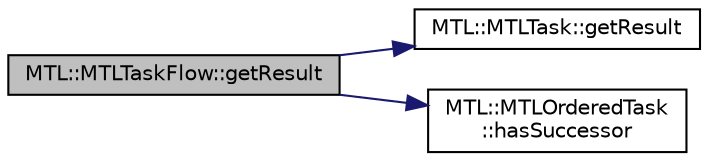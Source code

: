 digraph "MTL::MTLTaskFlow::getResult"
{
 // LATEX_PDF_SIZE
  edge [fontname="Helvetica",fontsize="10",labelfontname="Helvetica",labelfontsize="10"];
  node [fontname="Helvetica",fontsize="10",shape=record];
  rankdir="LR";
  Node1 [label="MTL::MTLTaskFlow::getResult",height=0.2,width=0.4,color="black", fillcolor="grey75", style="filled", fontcolor="black",tooltip="Get the Result object."];
  Node1 -> Node2 [color="midnightblue",fontsize="10",style="solid",fontname="Helvetica"];
  Node2 [label="MTL::MTLTask::getResult",height=0.2,width=0.4,color="black", fillcolor="white", style="filled",URL="$d7/d56/classMTL_1_1MTLTask.html#a48580a37b7656b3dfbe72a014a0c8a93",tooltip="Get the result of the task. When the execution is finished and the result is available."];
  Node1 -> Node3 [color="midnightblue",fontsize="10",style="solid",fontname="Helvetica"];
  Node3 [label="MTL::MTLOrderedTask\l::hasSuccessor",height=0.2,width=0.4,color="black", fillcolor="white", style="filled",URL="$d1/d77/classMTL_1_1MTLOrderedTask.html#a76ef42f992c8e8234b4f4fbb4904df2b",tooltip="Check if the task has Successors."];
}
